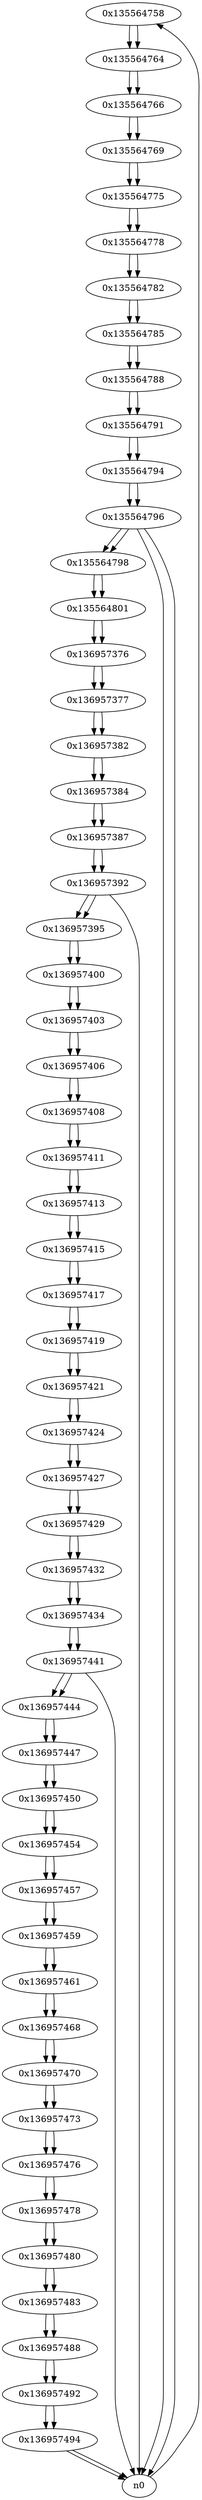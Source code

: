 digraph G{
/* nodes */
  n1 [label="0x135564758"]
  n2 [label="0x135564764"]
  n3 [label="0x135564766"]
  n4 [label="0x135564769"]
  n5 [label="0x135564775"]
  n6 [label="0x135564778"]
  n7 [label="0x135564782"]
  n8 [label="0x135564785"]
  n9 [label="0x135564788"]
  n10 [label="0x135564791"]
  n11 [label="0x135564794"]
  n12 [label="0x135564796"]
  n13 [label="0x135564798"]
  n14 [label="0x135564801"]
  n15 [label="0x136957376"]
  n16 [label="0x136957377"]
  n17 [label="0x136957382"]
  n18 [label="0x136957384"]
  n19 [label="0x136957387"]
  n20 [label="0x136957392"]
  n21 [label="0x136957395"]
  n22 [label="0x136957400"]
  n23 [label="0x136957403"]
  n24 [label="0x136957406"]
  n25 [label="0x136957408"]
  n26 [label="0x136957411"]
  n27 [label="0x136957413"]
  n28 [label="0x136957415"]
  n29 [label="0x136957417"]
  n30 [label="0x136957419"]
  n31 [label="0x136957421"]
  n32 [label="0x136957424"]
  n33 [label="0x136957427"]
  n34 [label="0x136957429"]
  n35 [label="0x136957432"]
  n36 [label="0x136957434"]
  n37 [label="0x136957441"]
  n38 [label="0x136957444"]
  n39 [label="0x136957447"]
  n40 [label="0x136957450"]
  n41 [label="0x136957454"]
  n42 [label="0x136957457"]
  n43 [label="0x136957459"]
  n44 [label="0x136957461"]
  n45 [label="0x136957468"]
  n46 [label="0x136957470"]
  n47 [label="0x136957473"]
  n48 [label="0x136957476"]
  n49 [label="0x136957478"]
  n50 [label="0x136957480"]
  n51 [label="0x136957483"]
  n52 [label="0x136957488"]
  n53 [label="0x136957492"]
  n54 [label="0x136957494"]
/* edges */
n1 -> n2;
n0 -> n1;
n2 -> n3;
n1 -> n2;
n3 -> n4;
n2 -> n3;
n4 -> n5;
n3 -> n4;
n5 -> n6;
n4 -> n5;
n6 -> n7;
n5 -> n6;
n7 -> n8;
n6 -> n7;
n8 -> n9;
n7 -> n8;
n9 -> n10;
n8 -> n9;
n10 -> n11;
n9 -> n10;
n11 -> n12;
n10 -> n11;
n12 -> n0;
n12 -> n13;
n12 -> n0;
n11 -> n12;
n13 -> n14;
n12 -> n13;
n14 -> n15;
n13 -> n14;
n15 -> n16;
n14 -> n15;
n16 -> n17;
n15 -> n16;
n17 -> n18;
n16 -> n17;
n18 -> n19;
n17 -> n18;
n19 -> n20;
n18 -> n19;
n20 -> n21;
n20 -> n0;
n19 -> n20;
n21 -> n22;
n20 -> n21;
n22 -> n23;
n21 -> n22;
n23 -> n24;
n22 -> n23;
n24 -> n25;
n23 -> n24;
n25 -> n26;
n24 -> n25;
n26 -> n27;
n25 -> n26;
n27 -> n28;
n26 -> n27;
n28 -> n29;
n27 -> n28;
n29 -> n30;
n28 -> n29;
n30 -> n31;
n29 -> n30;
n31 -> n32;
n30 -> n31;
n32 -> n33;
n31 -> n32;
n33 -> n34;
n32 -> n33;
n34 -> n35;
n33 -> n34;
n35 -> n36;
n34 -> n35;
n36 -> n37;
n35 -> n36;
n37 -> n38;
n37 -> n0;
n36 -> n37;
n38 -> n39;
n37 -> n38;
n39 -> n40;
n38 -> n39;
n40 -> n41;
n39 -> n40;
n41 -> n42;
n40 -> n41;
n42 -> n43;
n41 -> n42;
n43 -> n44;
n42 -> n43;
n44 -> n45;
n43 -> n44;
n45 -> n46;
n44 -> n45;
n46 -> n47;
n45 -> n46;
n47 -> n48;
n46 -> n47;
n48 -> n49;
n47 -> n48;
n49 -> n50;
n48 -> n49;
n50 -> n51;
n49 -> n50;
n51 -> n52;
n50 -> n51;
n52 -> n53;
n51 -> n52;
n53 -> n54;
n52 -> n53;
n54 -> n0;
n54 -> n0;
n53 -> n54;
}
